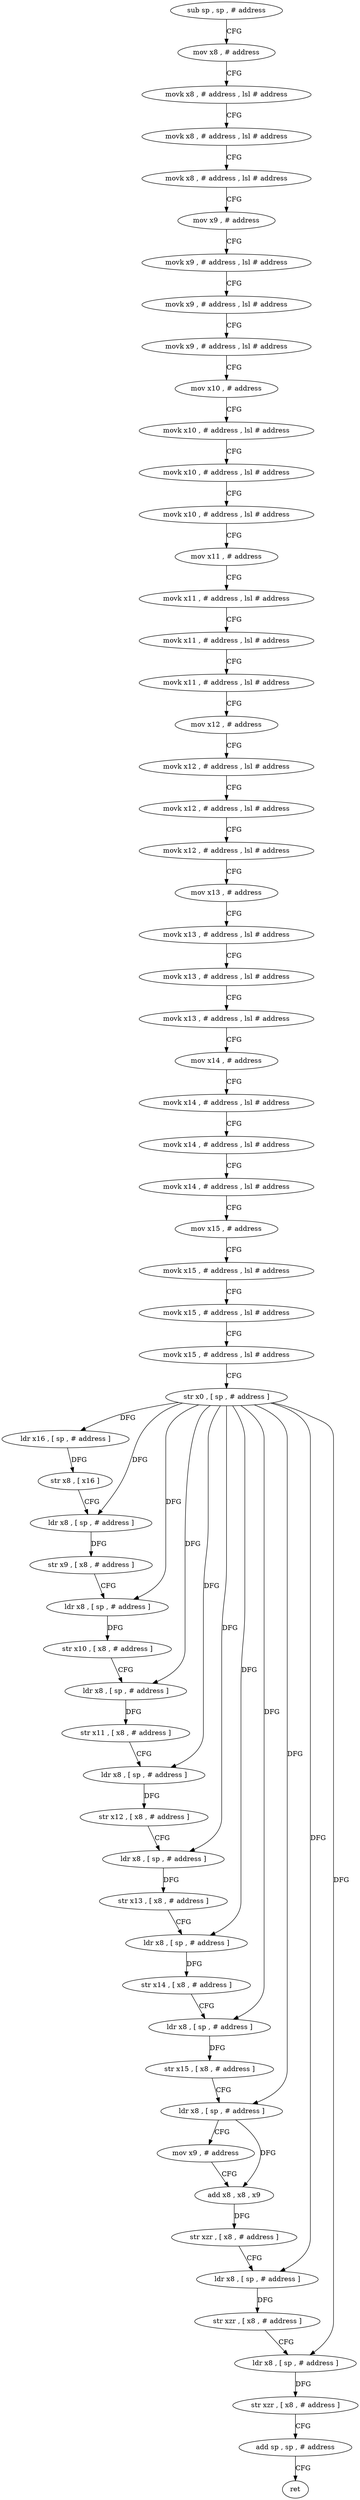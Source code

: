 digraph "func" {
"4297716" [label = "sub sp , sp , # address" ]
"4297720" [label = "mov x8 , # address" ]
"4297724" [label = "movk x8 , # address , lsl # address" ]
"4297728" [label = "movk x8 , # address , lsl # address" ]
"4297732" [label = "movk x8 , # address , lsl # address" ]
"4297736" [label = "mov x9 , # address" ]
"4297740" [label = "movk x9 , # address , lsl # address" ]
"4297744" [label = "movk x9 , # address , lsl # address" ]
"4297748" [label = "movk x9 , # address , lsl # address" ]
"4297752" [label = "mov x10 , # address" ]
"4297756" [label = "movk x10 , # address , lsl # address" ]
"4297760" [label = "movk x10 , # address , lsl # address" ]
"4297764" [label = "movk x10 , # address , lsl # address" ]
"4297768" [label = "mov x11 , # address" ]
"4297772" [label = "movk x11 , # address , lsl # address" ]
"4297776" [label = "movk x11 , # address , lsl # address" ]
"4297780" [label = "movk x11 , # address , lsl # address" ]
"4297784" [label = "mov x12 , # address" ]
"4297788" [label = "movk x12 , # address , lsl # address" ]
"4297792" [label = "movk x12 , # address , lsl # address" ]
"4297796" [label = "movk x12 , # address , lsl # address" ]
"4297800" [label = "mov x13 , # address" ]
"4297804" [label = "movk x13 , # address , lsl # address" ]
"4297808" [label = "movk x13 , # address , lsl # address" ]
"4297812" [label = "movk x13 , # address , lsl # address" ]
"4297816" [label = "mov x14 , # address" ]
"4297820" [label = "movk x14 , # address , lsl # address" ]
"4297824" [label = "movk x14 , # address , lsl # address" ]
"4297828" [label = "movk x14 , # address , lsl # address" ]
"4297832" [label = "mov x15 , # address" ]
"4297836" [label = "movk x15 , # address , lsl # address" ]
"4297840" [label = "movk x15 , # address , lsl # address" ]
"4297844" [label = "movk x15 , # address , lsl # address" ]
"4297848" [label = "str x0 , [ sp , # address ]" ]
"4297852" [label = "ldr x16 , [ sp , # address ]" ]
"4297856" [label = "str x8 , [ x16 ]" ]
"4297860" [label = "ldr x8 , [ sp , # address ]" ]
"4297864" [label = "str x9 , [ x8 , # address ]" ]
"4297868" [label = "ldr x8 , [ sp , # address ]" ]
"4297872" [label = "str x10 , [ x8 , # address ]" ]
"4297876" [label = "ldr x8 , [ sp , # address ]" ]
"4297880" [label = "str x11 , [ x8 , # address ]" ]
"4297884" [label = "ldr x8 , [ sp , # address ]" ]
"4297888" [label = "str x12 , [ x8 , # address ]" ]
"4297892" [label = "ldr x8 , [ sp , # address ]" ]
"4297896" [label = "str x13 , [ x8 , # address ]" ]
"4297900" [label = "ldr x8 , [ sp , # address ]" ]
"4297904" [label = "str x14 , [ x8 , # address ]" ]
"4297908" [label = "ldr x8 , [ sp , # address ]" ]
"4297912" [label = "str x15 , [ x8 , # address ]" ]
"4297916" [label = "ldr x8 , [ sp , # address ]" ]
"4297920" [label = "mov x9 , # address" ]
"4297924" [label = "add x8 , x8 , x9" ]
"4297928" [label = "str xzr , [ x8 , # address ]" ]
"4297932" [label = "ldr x8 , [ sp , # address ]" ]
"4297936" [label = "str xzr , [ x8 , # address ]" ]
"4297940" [label = "ldr x8 , [ sp , # address ]" ]
"4297944" [label = "str xzr , [ x8 , # address ]" ]
"4297948" [label = "add sp , sp , # address" ]
"4297952" [label = "ret" ]
"4297716" -> "4297720" [ label = "CFG" ]
"4297720" -> "4297724" [ label = "CFG" ]
"4297724" -> "4297728" [ label = "CFG" ]
"4297728" -> "4297732" [ label = "CFG" ]
"4297732" -> "4297736" [ label = "CFG" ]
"4297736" -> "4297740" [ label = "CFG" ]
"4297740" -> "4297744" [ label = "CFG" ]
"4297744" -> "4297748" [ label = "CFG" ]
"4297748" -> "4297752" [ label = "CFG" ]
"4297752" -> "4297756" [ label = "CFG" ]
"4297756" -> "4297760" [ label = "CFG" ]
"4297760" -> "4297764" [ label = "CFG" ]
"4297764" -> "4297768" [ label = "CFG" ]
"4297768" -> "4297772" [ label = "CFG" ]
"4297772" -> "4297776" [ label = "CFG" ]
"4297776" -> "4297780" [ label = "CFG" ]
"4297780" -> "4297784" [ label = "CFG" ]
"4297784" -> "4297788" [ label = "CFG" ]
"4297788" -> "4297792" [ label = "CFG" ]
"4297792" -> "4297796" [ label = "CFG" ]
"4297796" -> "4297800" [ label = "CFG" ]
"4297800" -> "4297804" [ label = "CFG" ]
"4297804" -> "4297808" [ label = "CFG" ]
"4297808" -> "4297812" [ label = "CFG" ]
"4297812" -> "4297816" [ label = "CFG" ]
"4297816" -> "4297820" [ label = "CFG" ]
"4297820" -> "4297824" [ label = "CFG" ]
"4297824" -> "4297828" [ label = "CFG" ]
"4297828" -> "4297832" [ label = "CFG" ]
"4297832" -> "4297836" [ label = "CFG" ]
"4297836" -> "4297840" [ label = "CFG" ]
"4297840" -> "4297844" [ label = "CFG" ]
"4297844" -> "4297848" [ label = "CFG" ]
"4297848" -> "4297852" [ label = "DFG" ]
"4297848" -> "4297860" [ label = "DFG" ]
"4297848" -> "4297868" [ label = "DFG" ]
"4297848" -> "4297876" [ label = "DFG" ]
"4297848" -> "4297884" [ label = "DFG" ]
"4297848" -> "4297892" [ label = "DFG" ]
"4297848" -> "4297900" [ label = "DFG" ]
"4297848" -> "4297908" [ label = "DFG" ]
"4297848" -> "4297916" [ label = "DFG" ]
"4297848" -> "4297932" [ label = "DFG" ]
"4297848" -> "4297940" [ label = "DFG" ]
"4297852" -> "4297856" [ label = "DFG" ]
"4297856" -> "4297860" [ label = "CFG" ]
"4297860" -> "4297864" [ label = "DFG" ]
"4297864" -> "4297868" [ label = "CFG" ]
"4297868" -> "4297872" [ label = "DFG" ]
"4297872" -> "4297876" [ label = "CFG" ]
"4297876" -> "4297880" [ label = "DFG" ]
"4297880" -> "4297884" [ label = "CFG" ]
"4297884" -> "4297888" [ label = "DFG" ]
"4297888" -> "4297892" [ label = "CFG" ]
"4297892" -> "4297896" [ label = "DFG" ]
"4297896" -> "4297900" [ label = "CFG" ]
"4297900" -> "4297904" [ label = "DFG" ]
"4297904" -> "4297908" [ label = "CFG" ]
"4297908" -> "4297912" [ label = "DFG" ]
"4297912" -> "4297916" [ label = "CFG" ]
"4297916" -> "4297920" [ label = "CFG" ]
"4297916" -> "4297924" [ label = "DFG" ]
"4297920" -> "4297924" [ label = "CFG" ]
"4297924" -> "4297928" [ label = "DFG" ]
"4297928" -> "4297932" [ label = "CFG" ]
"4297932" -> "4297936" [ label = "DFG" ]
"4297936" -> "4297940" [ label = "CFG" ]
"4297940" -> "4297944" [ label = "DFG" ]
"4297944" -> "4297948" [ label = "CFG" ]
"4297948" -> "4297952" [ label = "CFG" ]
}
